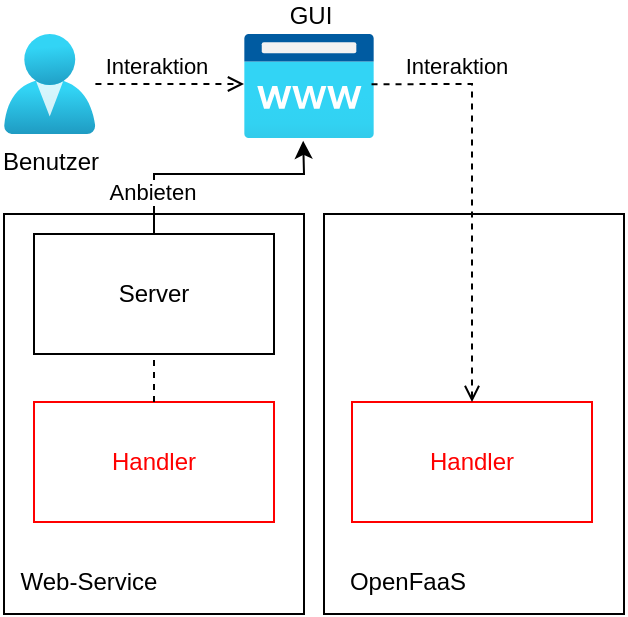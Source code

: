 <mxfile version="16.5.1" type="device"><diagram id="PbypmqL6faJBwPtph8iI" name="Seite-1"><mxGraphModel dx="981" dy="597" grid="1" gridSize="10" guides="1" tooltips="1" connect="1" arrows="1" fold="1" page="1" pageScale="1" pageWidth="827" pageHeight="1169" math="0" shadow="0"><root><mxCell id="0"/><mxCell id="1" parent="0"/><mxCell id="lAr65FAP6mh5BTawciur-10" value="" style="rounded=0;whiteSpace=wrap;html=1;fillColor=none;" parent="1" vertex="1"><mxGeometry x="170" y="110" width="150" height="200" as="geometry"/></mxCell><mxCell id="lAr65FAP6mh5BTawciur-2" value="Handler" style="rounded=0;whiteSpace=wrap;html=1;fillColor=none;strokeColor=#FF0000;fontColor=#FF0000;" parent="1" vertex="1"><mxGeometry x="184" y="204" width="120" height="60" as="geometry"/></mxCell><mxCell id="lAr65FAP6mh5BTawciur-3" value="OpenFaaS" style="text;html=1;strokeColor=none;fillColor=none;align=center;verticalAlign=middle;whiteSpace=wrap;rounded=0;" parent="1" vertex="1"><mxGeometry x="174" y="279" width="76" height="30" as="geometry"/></mxCell><mxCell id="lAr65FAP6mh5BTawciur-5" value="" style="rounded=0;whiteSpace=wrap;html=1;fillColor=none;" parent="1" vertex="1"><mxGeometry x="10" y="110" width="150" height="200" as="geometry"/></mxCell><mxCell id="lAr65FAP6mh5BTawciur-6" value="Server" style="rounded=0;whiteSpace=wrap;html=1;fillColor=none;strokeColor=default;" parent="1" vertex="1"><mxGeometry x="25" y="120" width="120" height="60" as="geometry"/></mxCell><mxCell id="lAr65FAP6mh5BTawciur-7" value="Handler" style="rounded=0;whiteSpace=wrap;html=1;fillColor=none;strokeColor=#FF0000;fontColor=#FF0000;" parent="1" vertex="1"><mxGeometry x="25" y="204" width="120" height="60" as="geometry"/></mxCell><mxCell id="lAr65FAP6mh5BTawciur-8" value="Web-Service" style="text;html=1;strokeColor=none;fillColor=none;align=center;verticalAlign=middle;whiteSpace=wrap;rounded=0;" parent="1" vertex="1"><mxGeometry x="15" y="279" width="75" height="30" as="geometry"/></mxCell><mxCell id="lAr65FAP6mh5BTawciur-11" value="GUI" style="aspect=fixed;html=1;points=[];align=center;image;fontSize=12;image=img/lib/azure2/app_services/App_Service_Domains.svg;strokeColor=#000000;fillColor=none;labelPosition=center;verticalLabelPosition=top;verticalAlign=bottom;" parent="1" vertex="1"><mxGeometry x="130" y="20" width="65" height="52" as="geometry"/></mxCell><mxCell id="lAr65FAP6mh5BTawciur-12" value="" style="endArrow=classic;html=1;rounded=0;exitX=0.5;exitY=0;exitDx=0;exitDy=0;entryX=0.455;entryY=1.027;entryDx=0;entryDy=0;entryPerimeter=0;" parent="1" source="lAr65FAP6mh5BTawciur-6" target="lAr65FAP6mh5BTawciur-11" edge="1"><mxGeometry width="50" height="50" relative="1" as="geometry"><mxPoint x="60" y="80" as="sourcePoint"/><mxPoint x="163" y="90" as="targetPoint"/><Array as="points"><mxPoint x="85" y="90"/><mxPoint x="160" y="90"/></Array></mxGeometry></mxCell><mxCell id="lAr65FAP6mh5BTawciur-13" value="Anbieten" style="edgeLabel;html=1;align=center;verticalAlign=middle;resizable=0;points=[];" parent="lAr65FAP6mh5BTawciur-12" vertex="1" connectable="0"><mxGeometry x="-0.403" y="-1" relative="1" as="geometry"><mxPoint x="-8" y="8" as="offset"/></mxGeometry></mxCell><mxCell id="lAr65FAP6mh5BTawciur-14" value="Benutzer" style="aspect=fixed;html=1;points=[];align=center;image;fontSize=12;image=img/lib/azure2/identity/Users.svg;strokeColor=#000000;fillColor=none;" parent="1" vertex="1"><mxGeometry x="10" y="20" width="45.71" height="50" as="geometry"/></mxCell><mxCell id="f93zSnxvPsuUrKXo-qwz-2" value="" style="endArrow=open;dashed=1;html=1;rounded=0;endFill=0;" edge="1" parent="1" source="lAr65FAP6mh5BTawciur-14"><mxGeometry width="50" height="50" relative="1" as="geometry"><mxPoint x="410" y="100" as="sourcePoint"/><mxPoint x="130" y="45" as="targetPoint"/></mxGeometry></mxCell><mxCell id="f93zSnxvPsuUrKXo-qwz-3" value="" style="endArrow=none;dashed=1;html=1;rounded=0;exitX=0.5;exitY=0;exitDx=0;exitDy=0;entryX=0.5;entryY=1;entryDx=0;entryDy=0;" edge="1" parent="1" source="lAr65FAP6mh5BTawciur-7" target="lAr65FAP6mh5BTawciur-6"><mxGeometry width="50" height="50" relative="1" as="geometry"><mxPoint x="360" y="130" as="sourcePoint"/><mxPoint x="410" y="80" as="targetPoint"/></mxGeometry></mxCell><mxCell id="f93zSnxvPsuUrKXo-qwz-4" value="" style="endArrow=none;dashed=1;html=1;rounded=0;entryX=0.98;entryY=0.483;entryDx=0;entryDy=0;entryPerimeter=0;startArrow=open;startFill=0;" edge="1" parent="1" source="lAr65FAP6mh5BTawciur-2" target="lAr65FAP6mh5BTawciur-11"><mxGeometry width="50" height="50" relative="1" as="geometry"><mxPoint x="240" y="180" as="sourcePoint"/><mxPoint x="240" y="50" as="targetPoint"/><Array as="points"><mxPoint x="244" y="45"/></Array></mxGeometry></mxCell><mxCell id="f93zSnxvPsuUrKXo-qwz-5" value="Interaktion" style="edgeLabel;html=1;align=center;verticalAlign=middle;resizable=0;points=[];" vertex="1" connectable="0" parent="1"><mxGeometry x="89.997" y="40.0" as="geometry"><mxPoint x="-4" y="-4" as="offset"/></mxGeometry></mxCell><mxCell id="f93zSnxvPsuUrKXo-qwz-6" value="Interaktion" style="edgeLabel;html=1;align=center;verticalAlign=middle;resizable=0;points=[];" vertex="1" connectable="0" parent="1"><mxGeometry x="239.997" y="40.0" as="geometry"><mxPoint x="-4" y="-4" as="offset"/></mxGeometry></mxCell></root></mxGraphModel></diagram></mxfile>
